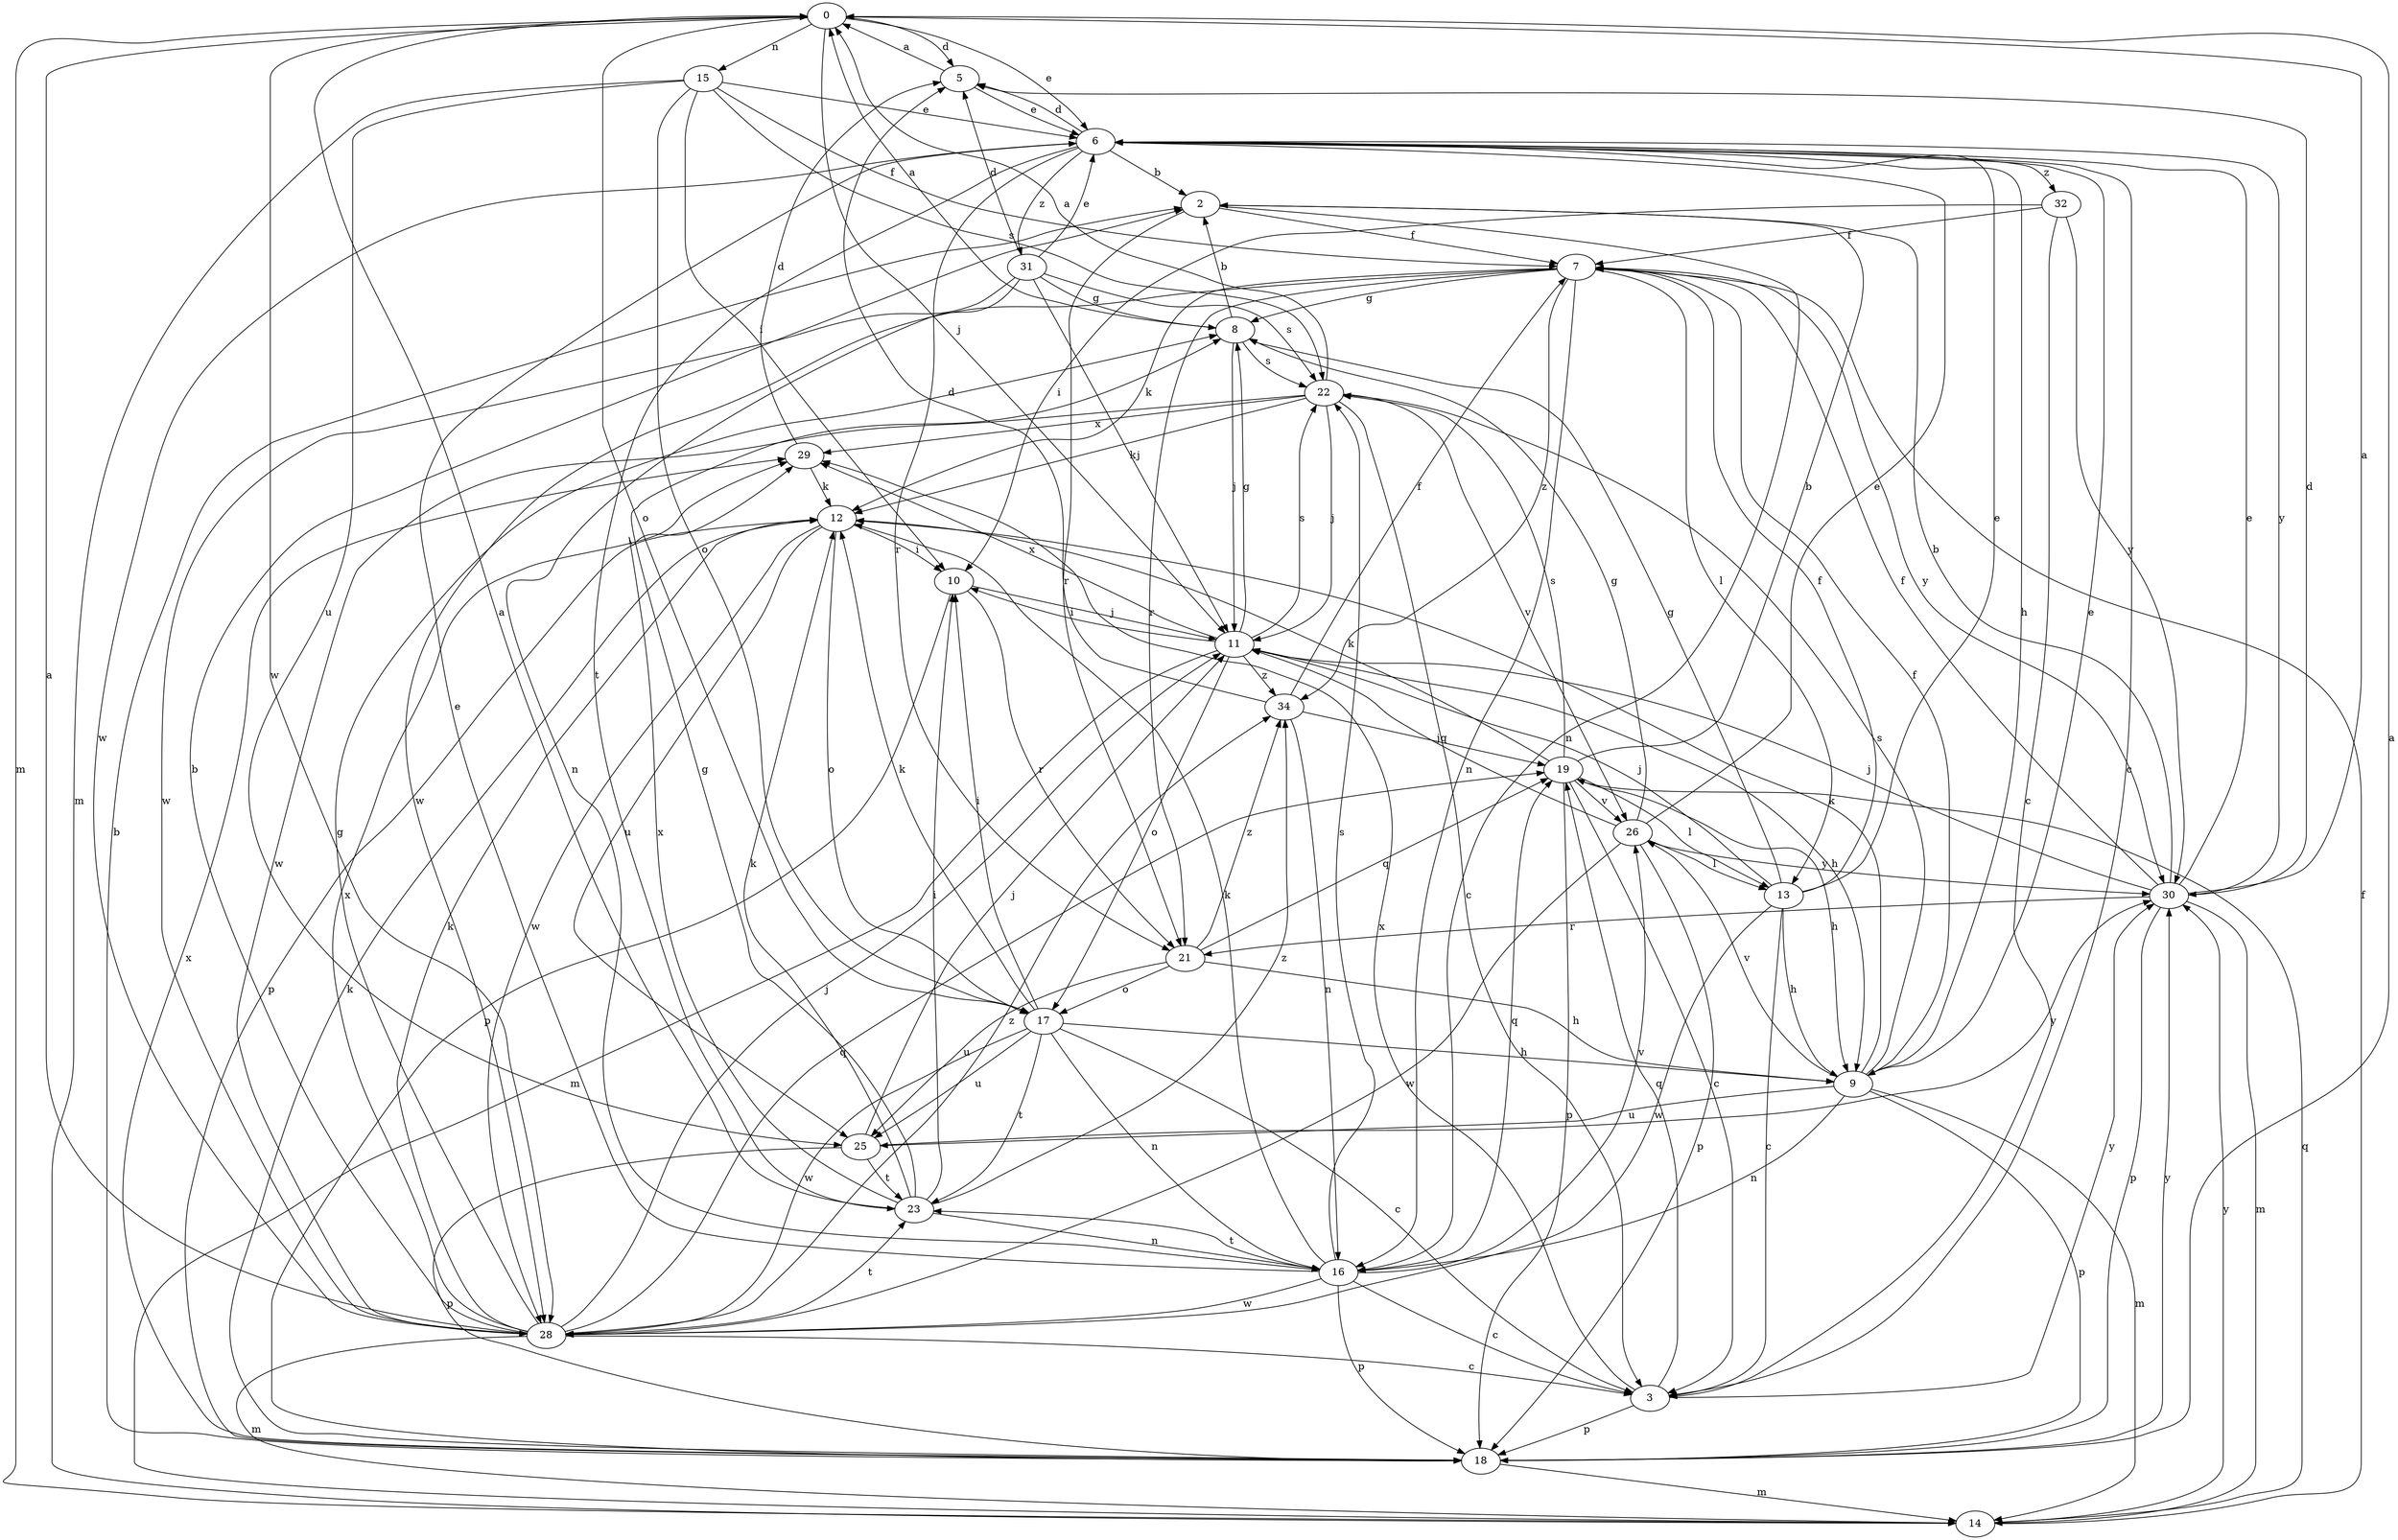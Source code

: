 strict digraph  {
0;
2;
3;
5;
6;
7;
8;
9;
10;
11;
12;
13;
14;
15;
16;
17;
18;
19;
21;
22;
23;
25;
26;
28;
29;
30;
31;
32;
34;
0 -> 5  [label=d];
0 -> 6  [label=e];
0 -> 11  [label=j];
0 -> 14  [label=m];
0 -> 15  [label=n];
0 -> 17  [label=o];
0 -> 28  [label=w];
2 -> 7  [label=f];
2 -> 16  [label=n];
2 -> 21  [label=r];
3 -> 18  [label=p];
3 -> 19  [label=q];
3 -> 29  [label=x];
3 -> 30  [label=y];
5 -> 0  [label=a];
5 -> 6  [label=e];
6 -> 2  [label=b];
6 -> 3  [label=c];
6 -> 5  [label=d];
6 -> 9  [label=h];
6 -> 21  [label=r];
6 -> 23  [label=t];
6 -> 28  [label=w];
6 -> 30  [label=y];
6 -> 31  [label=z];
6 -> 32  [label=z];
7 -> 8  [label=g];
7 -> 12  [label=k];
7 -> 13  [label=l];
7 -> 16  [label=n];
7 -> 21  [label=r];
7 -> 28  [label=w];
7 -> 30  [label=y];
7 -> 34  [label=z];
8 -> 0  [label=a];
8 -> 2  [label=b];
8 -> 11  [label=j];
8 -> 22  [label=s];
9 -> 6  [label=e];
9 -> 7  [label=f];
9 -> 12  [label=k];
9 -> 14  [label=m];
9 -> 16  [label=n];
9 -> 18  [label=p];
9 -> 22  [label=s];
9 -> 25  [label=u];
9 -> 26  [label=v];
10 -> 11  [label=j];
10 -> 18  [label=p];
10 -> 21  [label=r];
11 -> 8  [label=g];
11 -> 9  [label=h];
11 -> 10  [label=i];
11 -> 14  [label=m];
11 -> 17  [label=o];
11 -> 22  [label=s];
11 -> 29  [label=x];
11 -> 34  [label=z];
12 -> 10  [label=i];
12 -> 17  [label=o];
12 -> 18  [label=p];
12 -> 25  [label=u];
12 -> 28  [label=w];
13 -> 3  [label=c];
13 -> 6  [label=e];
13 -> 7  [label=f];
13 -> 8  [label=g];
13 -> 9  [label=h];
13 -> 11  [label=j];
13 -> 28  [label=w];
14 -> 7  [label=f];
14 -> 19  [label=q];
14 -> 30  [label=y];
15 -> 6  [label=e];
15 -> 7  [label=f];
15 -> 10  [label=i];
15 -> 14  [label=m];
15 -> 17  [label=o];
15 -> 22  [label=s];
15 -> 25  [label=u];
16 -> 3  [label=c];
16 -> 6  [label=e];
16 -> 12  [label=k];
16 -> 18  [label=p];
16 -> 19  [label=q];
16 -> 22  [label=s];
16 -> 23  [label=t];
16 -> 26  [label=v];
16 -> 28  [label=w];
17 -> 3  [label=c];
17 -> 9  [label=h];
17 -> 10  [label=i];
17 -> 12  [label=k];
17 -> 16  [label=n];
17 -> 23  [label=t];
17 -> 25  [label=u];
17 -> 28  [label=w];
18 -> 0  [label=a];
18 -> 2  [label=b];
18 -> 12  [label=k];
18 -> 14  [label=m];
18 -> 29  [label=x];
18 -> 30  [label=y];
19 -> 2  [label=b];
19 -> 3  [label=c];
19 -> 9  [label=h];
19 -> 12  [label=k];
19 -> 13  [label=l];
19 -> 18  [label=p];
19 -> 22  [label=s];
19 -> 26  [label=v];
21 -> 9  [label=h];
21 -> 17  [label=o];
21 -> 19  [label=q];
21 -> 25  [label=u];
21 -> 34  [label=z];
22 -> 0  [label=a];
22 -> 3  [label=c];
22 -> 11  [label=j];
22 -> 12  [label=k];
22 -> 26  [label=v];
22 -> 28  [label=w];
22 -> 29  [label=x];
23 -> 0  [label=a];
23 -> 8  [label=g];
23 -> 10  [label=i];
23 -> 12  [label=k];
23 -> 16  [label=n];
23 -> 29  [label=x];
23 -> 34  [label=z];
25 -> 11  [label=j];
25 -> 18  [label=p];
25 -> 23  [label=t];
25 -> 30  [label=y];
26 -> 6  [label=e];
26 -> 8  [label=g];
26 -> 11  [label=j];
26 -> 13  [label=l];
26 -> 18  [label=p];
26 -> 28  [label=w];
26 -> 30  [label=y];
28 -> 0  [label=a];
28 -> 2  [label=b];
28 -> 3  [label=c];
28 -> 8  [label=g];
28 -> 11  [label=j];
28 -> 12  [label=k];
28 -> 14  [label=m];
28 -> 19  [label=q];
28 -> 23  [label=t];
28 -> 29  [label=x];
28 -> 34  [label=z];
29 -> 5  [label=d];
29 -> 12  [label=k];
30 -> 0  [label=a];
30 -> 2  [label=b];
30 -> 5  [label=d];
30 -> 6  [label=e];
30 -> 7  [label=f];
30 -> 11  [label=j];
30 -> 14  [label=m];
30 -> 18  [label=p];
30 -> 21  [label=r];
31 -> 5  [label=d];
31 -> 6  [label=e];
31 -> 8  [label=g];
31 -> 11  [label=j];
31 -> 16  [label=n];
31 -> 22  [label=s];
31 -> 28  [label=w];
32 -> 3  [label=c];
32 -> 7  [label=f];
32 -> 10  [label=i];
32 -> 30  [label=y];
34 -> 5  [label=d];
34 -> 7  [label=f];
34 -> 16  [label=n];
34 -> 19  [label=q];
}
